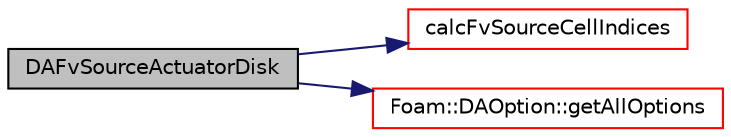 digraph "DAFvSourceActuatorDisk"
{
  bgcolor="transparent";
  edge [fontname="Helvetica",fontsize="10",labelfontname="Helvetica",labelfontsize="10"];
  node [fontname="Helvetica",fontsize="10",shape=record];
  rankdir="LR";
  Node0 [label="DAFvSourceActuatorDisk",height=0.2,width=0.4,color="black", fillcolor="grey75", style="filled", fontcolor="black"];
  Node0 -> Node1 [color="midnightblue",fontsize="10",style="solid",fontname="Helvetica"];
  Node1 [label="calcFvSourceCellIndices",height=0.2,width=0.4,color="red",URL="$classFoam_1_1DAFvSourceActuatorDisk.html#ae05a75147fe62875ea8ad9b5a4c22cd5",tooltip="calculate DAFvSourceActuatorDisk::fvSourceCellIndices_ "];
  Node0 -> Node3 [color="midnightblue",fontsize="10",style="solid",fontname="Helvetica"];
  Node3 [label="Foam::DAOption::getAllOptions",height=0.2,width=0.4,color="red",URL="$classFoam_1_1DAOption.html#aac22cd38f3d4adc69a4e35329c6abf92",tooltip="return a reference of allOptions_ dictionary "];
}
